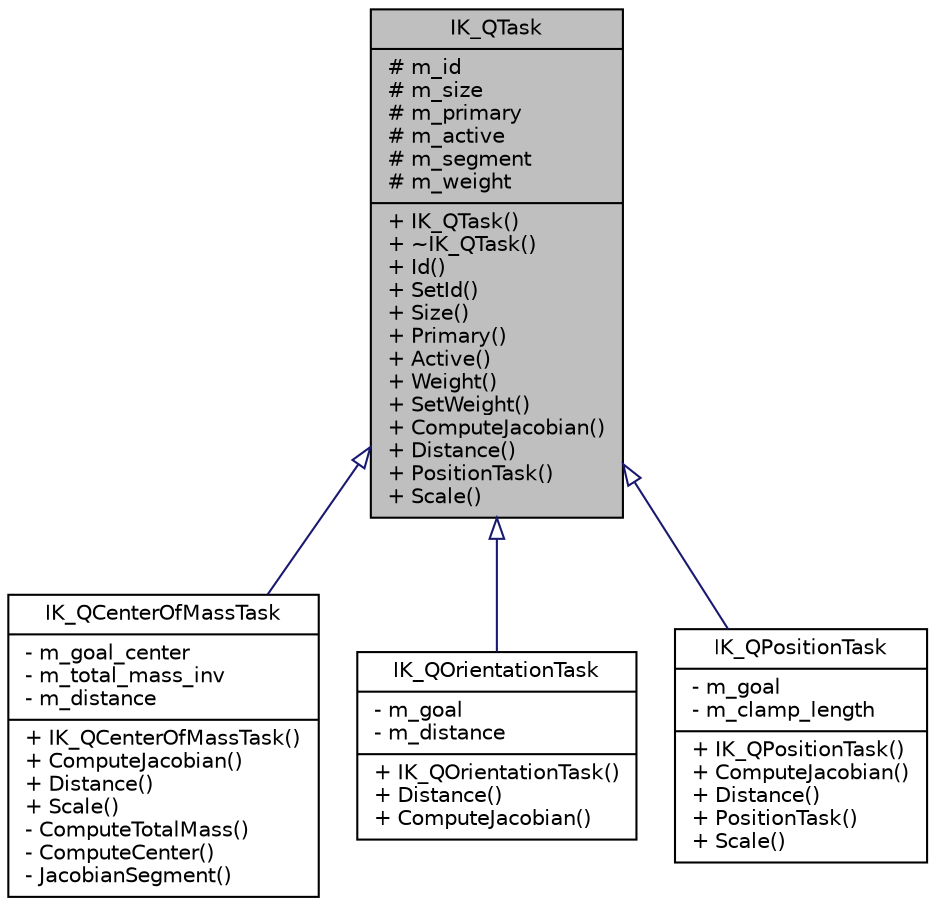 digraph G
{
  edge [fontname="Helvetica",fontsize="10",labelfontname="Helvetica",labelfontsize="10"];
  node [fontname="Helvetica",fontsize="10",shape=record];
  Node1 [label="{IK_QTask\n|# m_id\l# m_size\l# m_primary\l# m_active\l# m_segment\l# m_weight\l|+ IK_QTask()\l+ ~IK_QTask()\l+ Id()\l+ SetId()\l+ Size()\l+ Primary()\l+ Active()\l+ Weight()\l+ SetWeight()\l+ ComputeJacobian()\l+ Distance()\l+ PositionTask()\l+ Scale()\l}",height=0.2,width=0.4,color="black", fillcolor="grey75", style="filled" fontcolor="black"];
  Node1 -> Node2 [dir=back,color="midnightblue",fontsize="10",style="solid",arrowtail="empty",fontname="Helvetica"];
  Node2 [label="{IK_QCenterOfMassTask\n|- m_goal_center\l- m_total_mass_inv\l- m_distance\l|+ IK_QCenterOfMassTask()\l+ ComputeJacobian()\l+ Distance()\l+ Scale()\l- ComputeTotalMass()\l- ComputeCenter()\l- JacobianSegment()\l}",height=0.2,width=0.4,color="black", fillcolor="white", style="filled",URL="$df/d6e/classIK__QCenterOfMassTask.html"];
  Node1 -> Node3 [dir=back,color="midnightblue",fontsize="10",style="solid",arrowtail="empty",fontname="Helvetica"];
  Node3 [label="{IK_QOrientationTask\n|- m_goal\l- m_distance\l|+ IK_QOrientationTask()\l+ Distance()\l+ ComputeJacobian()\l}",height=0.2,width=0.4,color="black", fillcolor="white", style="filled",URL="$d4/d72/classIK__QOrientationTask.html"];
  Node1 -> Node4 [dir=back,color="midnightblue",fontsize="10",style="solid",arrowtail="empty",fontname="Helvetica"];
  Node4 [label="{IK_QPositionTask\n|- m_goal\l- m_clamp_length\l|+ IK_QPositionTask()\l+ ComputeJacobian()\l+ Distance()\l+ PositionTask()\l+ Scale()\l}",height=0.2,width=0.4,color="black", fillcolor="white", style="filled",URL="$d8/d8b/classIK__QPositionTask.html"];
}
